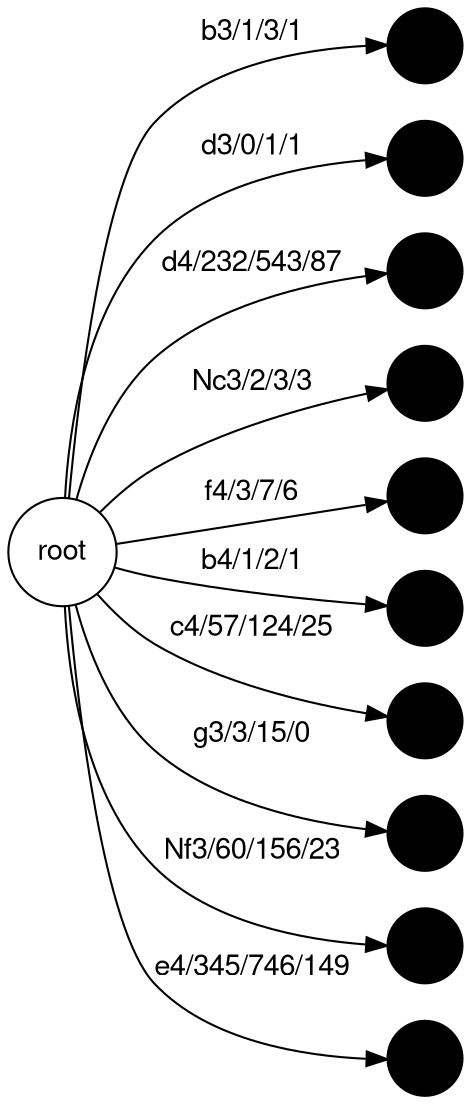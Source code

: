 digraph g {
fontname="Helvetica,Arial,sans-serif"
node [fontname="Helvetica,Arial,sans-serif" filledcolor = "white" label = "" style = "filled" shape = "circle" ]
edge [fontname="Helvetica,Arial,sans-serif"]
graph [fontsize=30 labelloc="t" label="" splines=true overlap=false rankdir = "LR"];
ratio = auto;
"rootW704D1600L296_uMTJmiqzwPmrBZUkC" [style = "filled" fillcolor = "white" label = "root"];
"b3W1D3L1_YNHmZyvcnOKi" [style = "filled" fillcolor = "black"];
rootW704D1600L296_uMTJmiqzwPmrBZUkC -> b3W1D3L1_YNHmZyvcnOKi [label = "b3/1/3/1"];
"d3W0D1L1_EPyzfGWqmvusqtb" [style = "filled" fillcolor = "black"];
rootW704D1600L296_uMTJmiqzwPmrBZUkC -> d3W0D1L1_EPyzfGWqmvusqtb [label = "d3/0/1/1"];
"d4W232D543L87_RZGEMDnuizEOjTLtIDec" [style = "filled" fillcolor = "black"];
rootW704D1600L296_uMTJmiqzwPmrBZUkC -> d4W232D543L87_RZGEMDnuizEOjTLtIDec [label = "d4/232/543/87"];
"Nc3W2D3L3_BiRvMjkrhiLbLDxHWkCd" [style = "filled" fillcolor = "black"];
rootW704D1600L296_uMTJmiqzwPmrBZUkC -> Nc3W2D3L3_BiRvMjkrhiLbLDxHWkCd [label = "Nc3/2/3/3"];
"f4W3D7L6_icRHRGQOUdoB" [style = "filled" fillcolor = "black"];
rootW704D1600L296_uMTJmiqzwPmrBZUkC -> f4W3D7L6_icRHRGQOUdoB [label = "f4/3/7/6"];
"b4W1D2L1_IJnzeReoEywo" [style = "filled" fillcolor = "black"];
rootW704D1600L296_uMTJmiqzwPmrBZUkC -> b4W1D2L1_IJnzeReoEywo [label = "b4/1/2/1"];
"c4W57D124L25_adhskTmsfqgC" [style = "filled" fillcolor = "black"];
rootW704D1600L296_uMTJmiqzwPmrBZUkC -> c4W57D124L25_adhskTmsfqgC [label = "c4/57/124/25"];
"g3W3D15L0_gKjsNRazwdOuxfHeCfq" [style = "filled" fillcolor = "black"];
rootW704D1600L296_uMTJmiqzwPmrBZUkC -> g3W3D15L0_gKjsNRazwdOuxfHeCfq [label = "g3/3/15/0"];
"Nf3W60D156L23_IjxitgprnEshdTXAAfB" [style = "filled" fillcolor = "black"];
rootW704D1600L296_uMTJmiqzwPmrBZUkC -> Nf3W60D156L23_IjxitgprnEshdTXAAfB [label = "Nf3/60/156/23"];
"e4W345D746L149_ATCLskwokVGXf" [style = "filled" fillcolor = "black"];
rootW704D1600L296_uMTJmiqzwPmrBZUkC -> e4W345D746L149_ATCLskwokVGXf [label = "e4/345/746/149"];

}